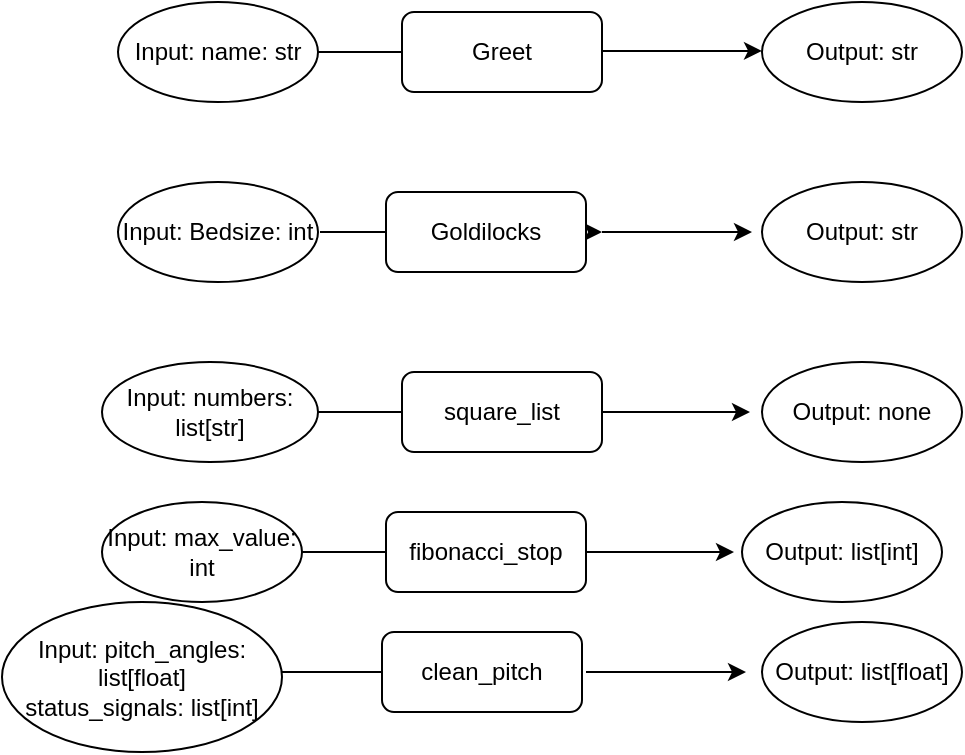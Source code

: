 <mxfile>
    <diagram id="WsZdTDMbvhCsGWeTzrrR" name="Page-1">
        <mxGraphModel dx="1286" dy="492" grid="1" gridSize="10" guides="1" tooltips="1" connect="1" arrows="1" fold="1" page="1" pageScale="1" pageWidth="850" pageHeight="1100" math="0" shadow="0">
            <root>
                <mxCell id="0"/>
                <mxCell id="1" parent="0"/>
                <mxCell id="16" value="" style="edgeStyle=none;html=1;" edge="1" parent="1">
                    <mxGeometry relative="1" as="geometry">
                        <mxPoint x="152.0" y="450.0" as="sourcePoint"/>
                        <mxPoint x="232" y="450" as="targetPoint"/>
                    </mxGeometry>
                </mxCell>
                <mxCell id="9" value="Greet" style="rounded=1;whiteSpace=wrap;html=1;" vertex="1" parent="1">
                    <mxGeometry x="60" y="120" width="100" height="40" as="geometry"/>
                </mxCell>
                <mxCell id="20" value="Input: name: str" style="ellipse;whiteSpace=wrap;html=1;" vertex="1" parent="1">
                    <mxGeometry x="-82" y="115" width="100" height="50" as="geometry"/>
                </mxCell>
                <mxCell id="21" value="" style="endArrow=none;html=1;entryX=0;entryY=0.5;entryDx=0;entryDy=0;exitX=1;exitY=0.5;exitDx=0;exitDy=0;" edge="1" parent="1" source="20" target="9">
                    <mxGeometry width="50" height="50" relative="1" as="geometry">
                        <mxPoint x="-20" y="150" as="sourcePoint"/>
                        <mxPoint x="30" y="100" as="targetPoint"/>
                    </mxGeometry>
                </mxCell>
                <mxCell id="22" value="Output: str" style="ellipse;whiteSpace=wrap;html=1;" vertex="1" parent="1">
                    <mxGeometry x="240" y="115" width="100" height="50" as="geometry"/>
                </mxCell>
                <mxCell id="23" value="" style="edgeStyle=none;html=1;" edge="1" parent="1">
                    <mxGeometry relative="1" as="geometry">
                        <mxPoint x="160.0" y="230.0" as="sourcePoint"/>
                        <mxPoint x="235" y="230" as="targetPoint"/>
                    </mxGeometry>
                </mxCell>
                <mxCell id="25" value="" style="endArrow=none;html=1;entryX=0;entryY=0.5;entryDx=0;entryDy=0;exitX=1;exitY=0.5;exitDx=0;exitDy=0;" edge="1" parent="1">
                    <mxGeometry width="50" height="50" relative="1" as="geometry">
                        <mxPoint x="19" y="230" as="sourcePoint"/>
                        <mxPoint x="60.0" y="230.0" as="targetPoint"/>
                    </mxGeometry>
                </mxCell>
                <mxCell id="26" value="" style="edgeStyle=none;html=1;" edge="1" parent="1">
                    <mxGeometry relative="1" as="geometry">
                        <mxPoint x="154.0" y="320.0" as="sourcePoint"/>
                        <mxPoint x="234" y="320" as="targetPoint"/>
                    </mxGeometry>
                </mxCell>
                <mxCell id="27" value="square_list" style="rounded=1;whiteSpace=wrap;html=1;" vertex="1" parent="1">
                    <mxGeometry x="60" y="300" width="100" height="40" as="geometry"/>
                </mxCell>
                <mxCell id="28" value="" style="endArrow=none;html=1;entryX=0;entryY=0.5;entryDx=0;entryDy=0;exitX=1;exitY=0.5;exitDx=0;exitDy=0;" edge="1" parent="1" target="27">
                    <mxGeometry width="50" height="50" relative="1" as="geometry">
                        <mxPoint x="18" y="320" as="sourcePoint"/>
                        <mxPoint x="30" y="280" as="targetPoint"/>
                    </mxGeometry>
                </mxCell>
                <mxCell id="29" value="" style="edgeStyle=none;html=1;" edge="1" parent="1">
                    <mxGeometry relative="1" as="geometry">
                        <mxPoint x="155.0" y="230.0" as="sourcePoint"/>
                        <mxPoint x="160.0" y="230.0" as="targetPoint"/>
                    </mxGeometry>
                </mxCell>
                <mxCell id="30" value="" style="edgeStyle=none;html=1;" edge="1" parent="1">
                    <mxGeometry relative="1" as="geometry">
                        <mxPoint x="160.0" y="139.44" as="sourcePoint"/>
                        <mxPoint x="240" y="139.44" as="targetPoint"/>
                    </mxGeometry>
                </mxCell>
                <mxCell id="31" value="clean_pitch" style="rounded=1;whiteSpace=wrap;html=1;" vertex="1" parent="1">
                    <mxGeometry x="50" y="430" width="100" height="40" as="geometry"/>
                </mxCell>
                <mxCell id="33" value="" style="edgeStyle=none;html=1;" edge="1" parent="1">
                    <mxGeometry relative="1" as="geometry">
                        <mxPoint x="146.0" y="390.0" as="sourcePoint"/>
                        <mxPoint x="226" y="390" as="targetPoint"/>
                    </mxGeometry>
                </mxCell>
                <mxCell id="34" value="fibonacci_stop" style="rounded=1;whiteSpace=wrap;html=1;" vertex="1" parent="1">
                    <mxGeometry x="52" y="370" width="100" height="40" as="geometry"/>
                </mxCell>
                <mxCell id="35" value="" style="endArrow=none;html=1;entryX=0;entryY=0.5;entryDx=0;entryDy=0;exitX=1;exitY=0.5;exitDx=0;exitDy=0;" edge="1" parent="1" target="34">
                    <mxGeometry width="50" height="50" relative="1" as="geometry">
                        <mxPoint x="10" y="390" as="sourcePoint"/>
                        <mxPoint x="22" y="350" as="targetPoint"/>
                    </mxGeometry>
                </mxCell>
                <mxCell id="36" value="" style="endArrow=none;html=1;entryX=0;entryY=0.5;entryDx=0;entryDy=0;" edge="1" parent="1" target="31">
                    <mxGeometry width="50" height="50" relative="1" as="geometry">
                        <mxPoint y="450" as="sourcePoint"/>
                        <mxPoint x="62" y="400" as="targetPoint"/>
                        <Array as="points"/>
                    </mxGeometry>
                </mxCell>
                <mxCell id="37" value="Input: pitch_angles: list[float]&lt;div&gt;status_signals: list[int]&lt;/div&gt;" style="ellipse;whiteSpace=wrap;html=1;" vertex="1" parent="1">
                    <mxGeometry x="-140" y="415" width="140" height="75" as="geometry"/>
                </mxCell>
                <mxCell id="38" value="Input: max_value: int" style="ellipse;whiteSpace=wrap;html=1;" vertex="1" parent="1">
                    <mxGeometry x="-90" y="365" width="100" height="50" as="geometry"/>
                </mxCell>
                <mxCell id="39" value="Input: numbers: list[str]" style="ellipse;whiteSpace=wrap;html=1;" vertex="1" parent="1">
                    <mxGeometry x="-90" y="295" width="108" height="50" as="geometry"/>
                </mxCell>
                <mxCell id="40" value="Input: Bedsize: int" style="ellipse;whiteSpace=wrap;html=1;" vertex="1" parent="1">
                    <mxGeometry x="-82" y="205" width="100" height="50" as="geometry"/>
                </mxCell>
                <mxCell id="41" value="Output: list[float]" style="ellipse;whiteSpace=wrap;html=1;" vertex="1" parent="1">
                    <mxGeometry x="240" y="425" width="100" height="50" as="geometry"/>
                </mxCell>
                <mxCell id="42" value="Output: list[int]" style="ellipse;whiteSpace=wrap;html=1;" vertex="1" parent="1">
                    <mxGeometry x="230" y="365" width="100" height="50" as="geometry"/>
                </mxCell>
                <mxCell id="43" value="Output: none" style="ellipse;whiteSpace=wrap;html=1;" vertex="1" parent="1">
                    <mxGeometry x="240" y="295" width="100" height="50" as="geometry"/>
                </mxCell>
                <mxCell id="44" value="Output: str" style="ellipse;whiteSpace=wrap;html=1;" vertex="1" parent="1">
                    <mxGeometry x="240" y="205" width="100" height="50" as="geometry"/>
                </mxCell>
                <mxCell id="45" value="Goldilocks" style="rounded=1;whiteSpace=wrap;html=1;" vertex="1" parent="1">
                    <mxGeometry x="52" y="210" width="100" height="40" as="geometry"/>
                </mxCell>
            </root>
        </mxGraphModel>
    </diagram>
</mxfile>